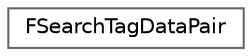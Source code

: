 digraph "Graphical Class Hierarchy"
{
 // INTERACTIVE_SVG=YES
 // LATEX_PDF_SIZE
  bgcolor="transparent";
  edge [fontname=Helvetica,fontsize=10,labelfontname=Helvetica,labelfontsize=10];
  node [fontname=Helvetica,fontsize=10,shape=box,height=0.2,width=0.4];
  rankdir="LR";
  Node0 [id="Node000000",label="FSearchTagDataPair",height=0.2,width=0.4,color="grey40", fillcolor="white", style="filled",URL="$d3/d30/structFSearchTagDataPair.html",tooltip="Used for external gather functions to add Key/Value pairs to be placed into Json."];
}
